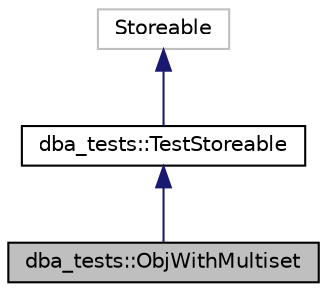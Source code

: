 digraph "dba_tests::ObjWithMultiset"
{
  edge [fontname="Helvetica",fontsize="10",labelfontname="Helvetica",labelfontsize="10"];
  node [fontname="Helvetica",fontsize="10",shape=record];
  Node1 [label="dba_tests::ObjWithMultiset",height=0.2,width=0.4,color="black", fillcolor="grey75", style="filled" fontcolor="black"];
  Node2 -> Node1 [dir="back",color="midnightblue",fontsize="10",style="solid",fontname="Helvetica"];
  Node2 [label="dba_tests::TestStoreable",height=0.2,width=0.4,color="black", fillcolor="white", style="filled",URL="$classdba__tests_1_1_test_storeable.html"];
  Node3 -> Node2 [dir="back",color="midnightblue",fontsize="10",style="solid",fontname="Helvetica"];
  Node3 [label="Storeable",height=0.2,width=0.4,color="grey75", fillcolor="white", style="filled"];
}
